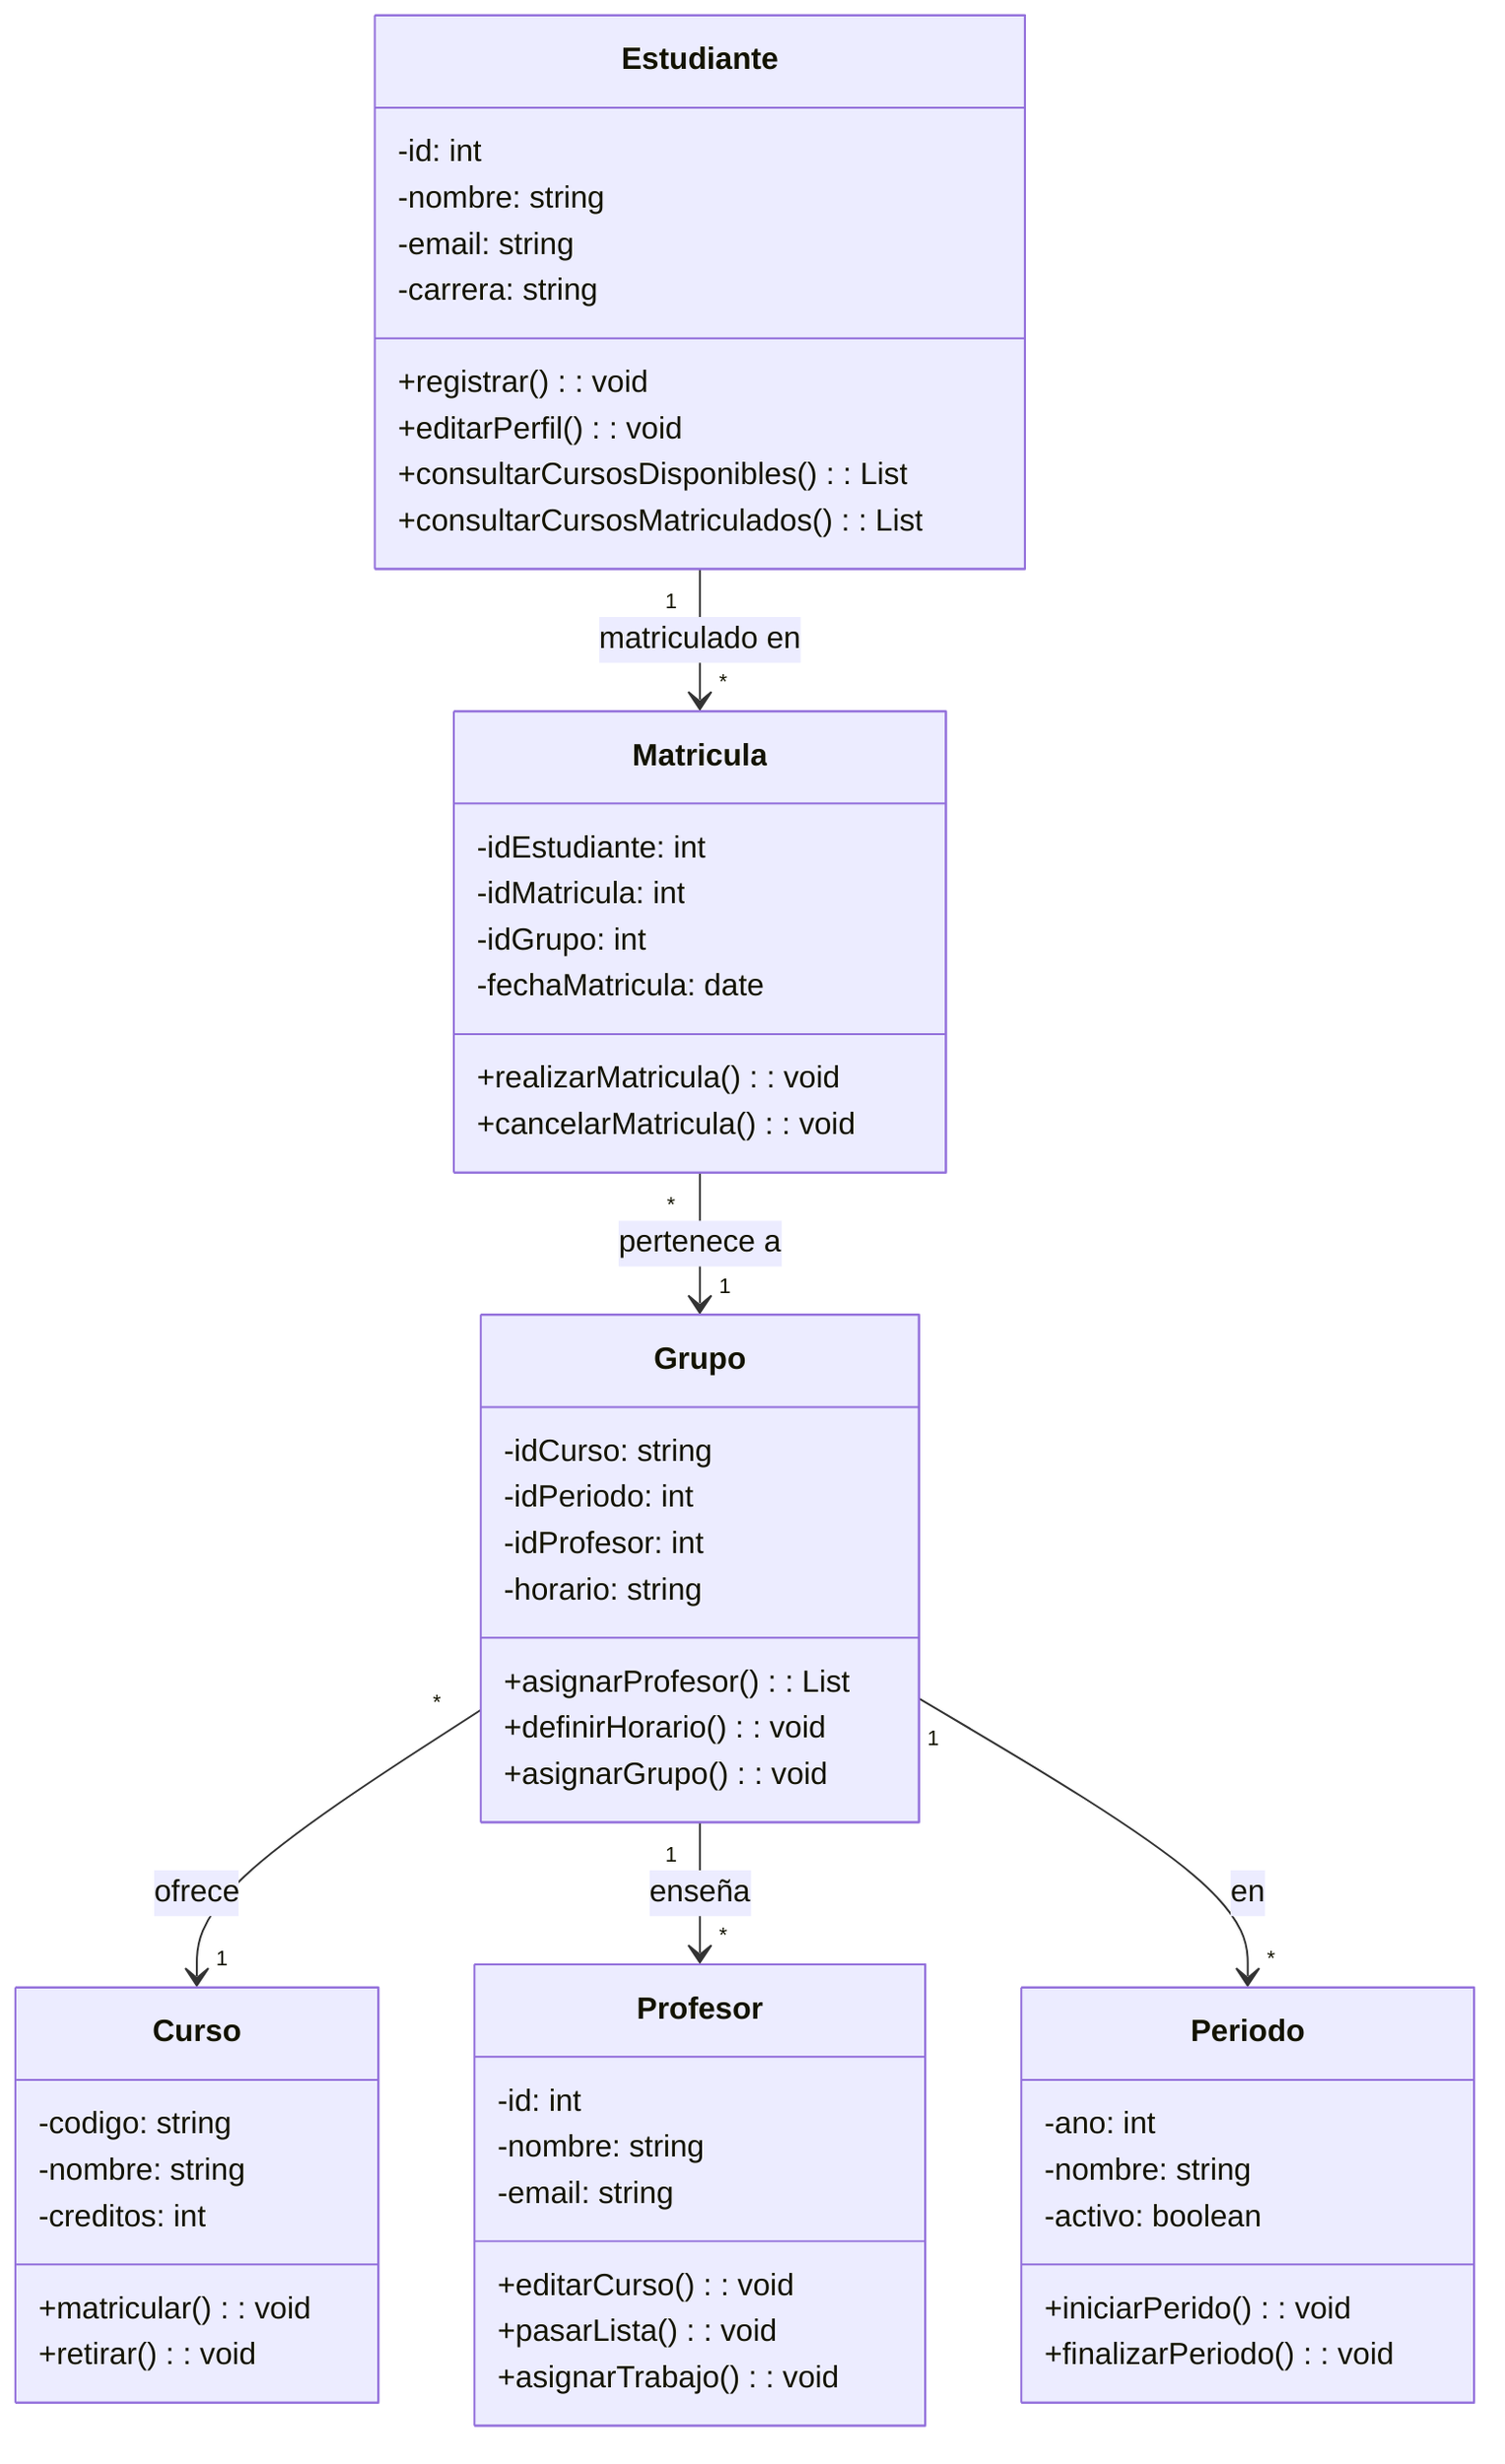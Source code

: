 classDiagram
    class Estudiante {
        -id: int
        -nombre: string
        -email: string
        -carrera: string
        +registrar(): void
        +editarPerfil(): void
        +consultarCursosDisponibles(): List<Curso>
        +consultarCursosMatriculados(): List<Curso>
    }
 
    class Curso {
        -codigo: string
        -nombre: string
        -creditos: int
        +matricular(): void
        +retirar(): void
    }

    class Periodo {
        -ano: int
        -nombre: string
        -activo: boolean
        +iniciarPerido(): void
        +finalizarPeriodo(): void
    }

    class Grupo {
        -idCurso: string
        -idPeriodo: int
        -idProfesor: int
        -horario: string
        +asignarProfesor(): List<profesores>
        +definirHorario(): void
        +asignarGrupo(): void
    }

    class Profesor {
        -id: int
        -nombre: string
        -email: string
        +editarCurso(): void
        +pasarLista(): void
        +asignarTrabajo(): void
    }

    class Matricula {
        -idEstudiante: int
        -idMatricula: int
        -idGrupo: int
        -fechaMatricula: date
        +realizarMatricula(): void
        +cancelarMatricula(): void
    }

    Estudiante "1" --> "*" Matricula : matriculado en
    Matricula "*" --> "1" Grupo : pertenece a
    Grupo "*" --> "1" Curso : ofrece
    Grupo "1" --> "*" Profesor : enseña
    Grupo "1" --> "*" Periodo : en
